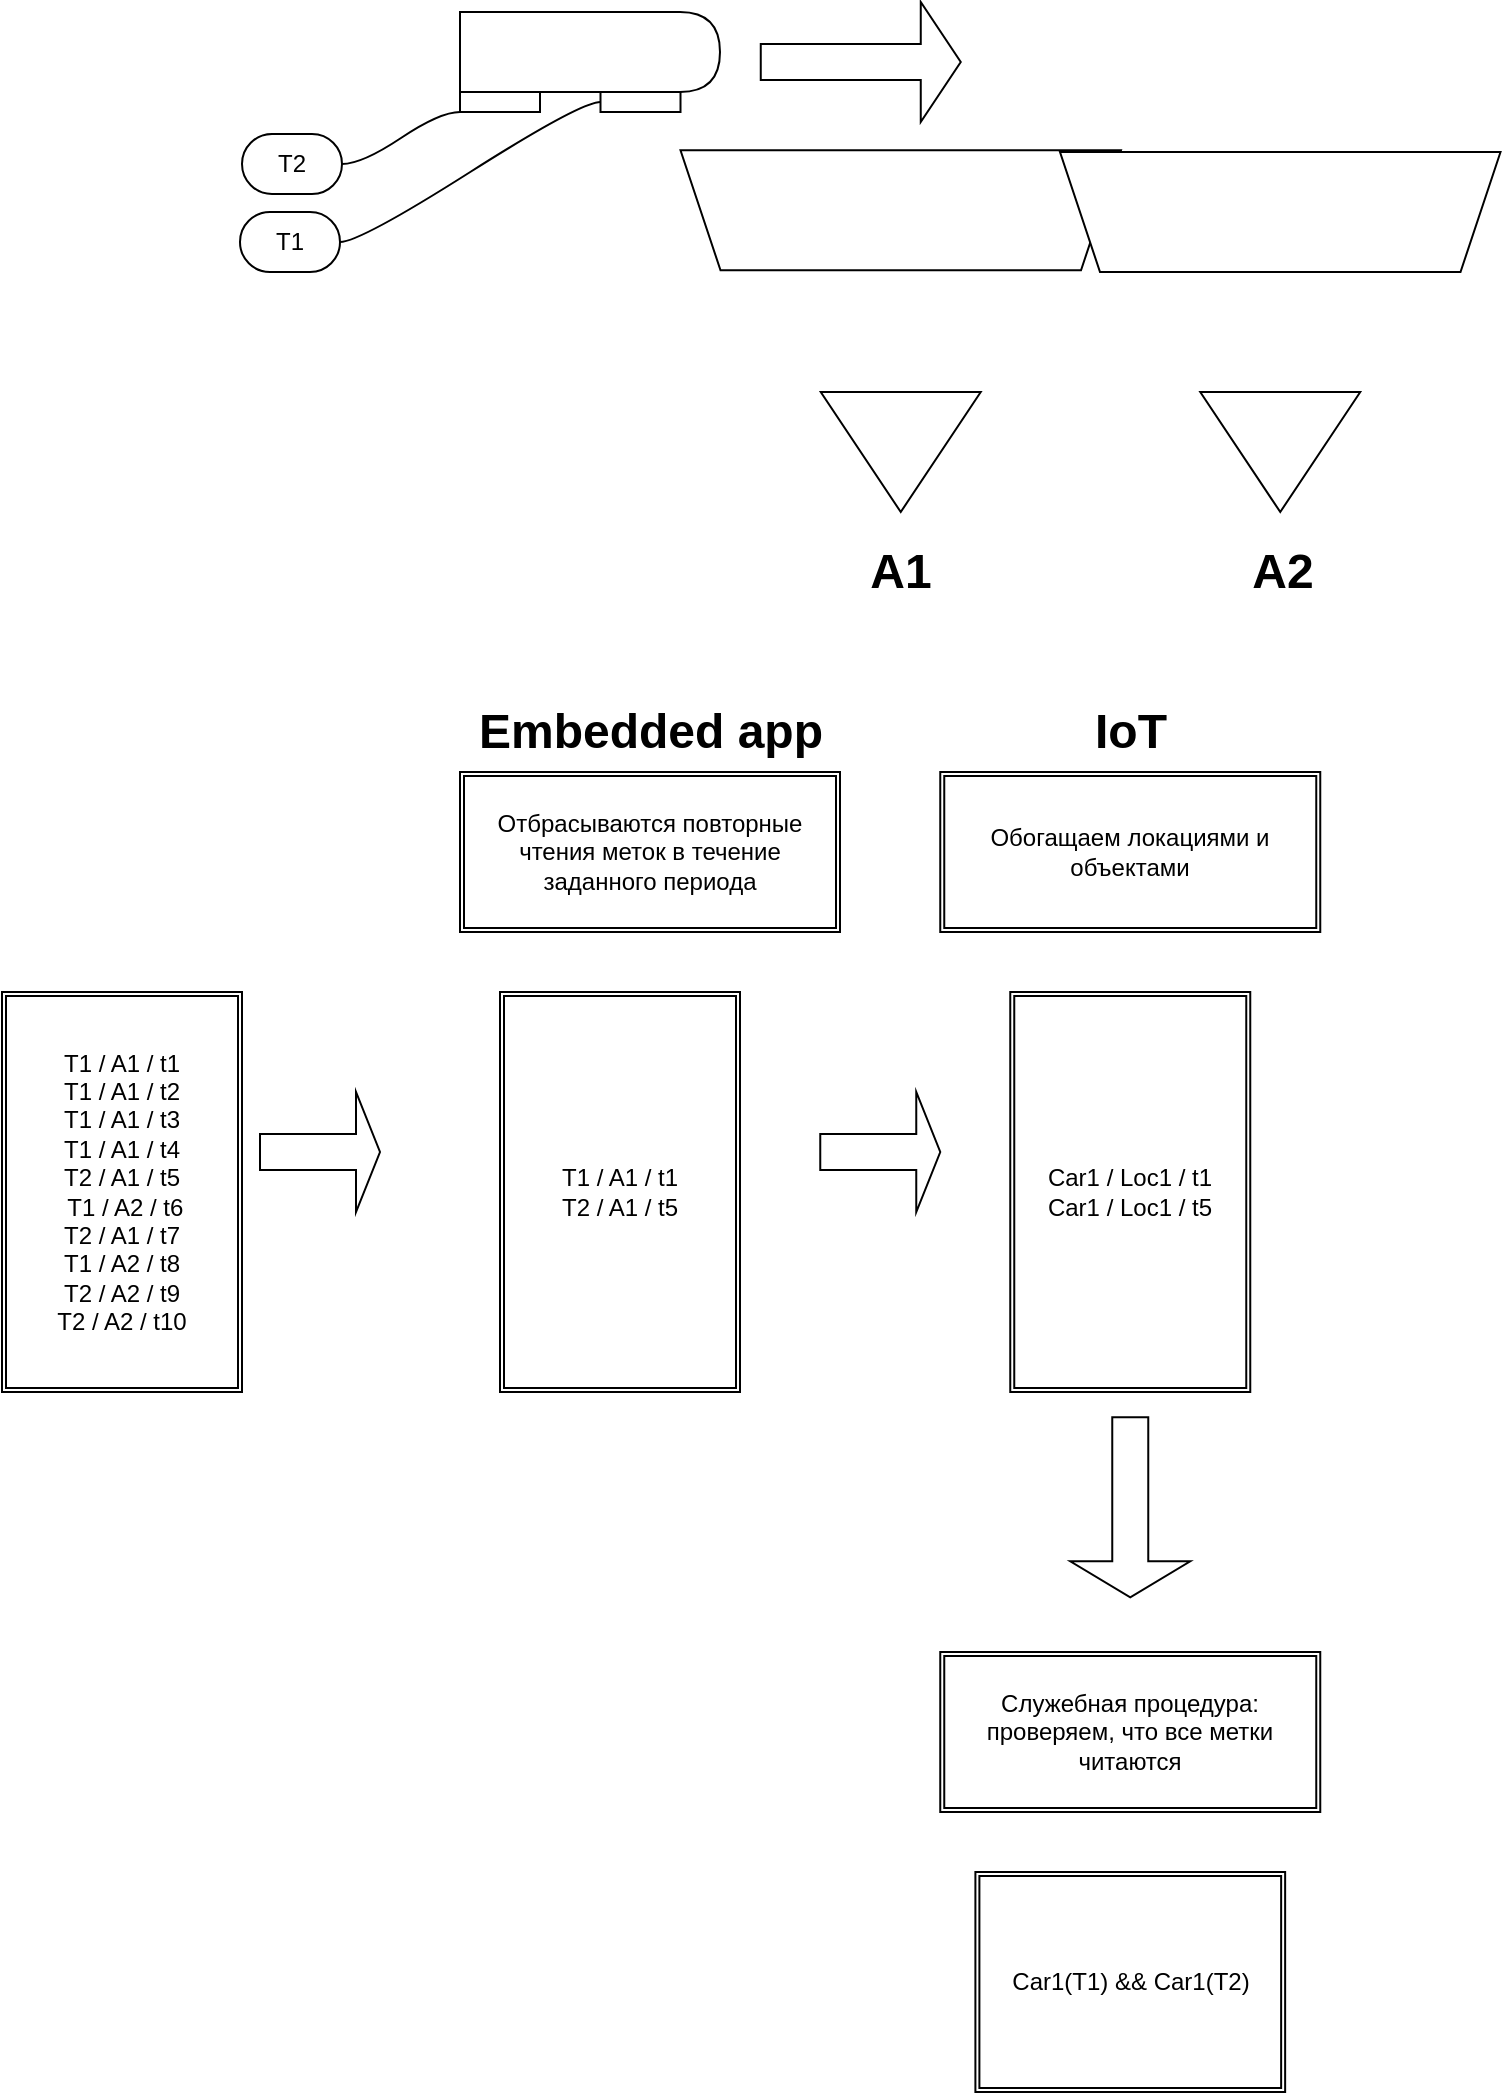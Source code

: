 <mxfile version="20.0.1" type="github">
  <diagram id="IJDsXqmy4gCI-NuARtEF" name="Page-1">
    <mxGraphModel dx="2074" dy="706" grid="1" gridSize="10" guides="1" tooltips="1" connect="1" arrows="1" fold="1" page="1" pageScale="1" pageWidth="827" pageHeight="1169" math="0" shadow="0">
      <root>
        <mxCell id="0" />
        <mxCell id="1" parent="0" />
        <mxCell id="cIAghADMtErcX50ljT2k-3" value="" style="triangle;whiteSpace=wrap;html=1;rotation=90;" vertex="1" parent="1">
          <mxGeometry x="250.38" y="200" width="60" height="80" as="geometry" />
        </mxCell>
        <mxCell id="cIAghADMtErcX50ljT2k-4" value="" style="triangle;whiteSpace=wrap;html=1;rotation=90;fontStyle=1" vertex="1" parent="1">
          <mxGeometry x="440.13" y="200" width="60" height="80" as="geometry" />
        </mxCell>
        <mxCell id="cIAghADMtErcX50ljT2k-5" value="" style="shape=trapezoid;perimeter=trapezoidPerimeter;whiteSpace=wrap;html=1;fixedSize=1;rotation=-180;" vertex="1" parent="1">
          <mxGeometry x="170.25" y="89.13" width="220.26" height="60" as="geometry" />
        </mxCell>
        <mxCell id="cIAghADMtErcX50ljT2k-6" value="" style="shape=trapezoid;perimeter=trapezoidPerimeter;whiteSpace=wrap;html=1;fixedSize=1;rotation=-180;" vertex="1" parent="1">
          <mxGeometry x="360" y="90" width="220.26" height="60" as="geometry" />
        </mxCell>
        <mxCell id="cIAghADMtErcX50ljT2k-9" value="T2" style="whiteSpace=wrap;html=1;rounded=1;arcSize=50;align=center;verticalAlign=middle;strokeWidth=1;autosize=1;spacing=4;treeFolding=1;treeMoving=1;newEdgeStyle={&quot;edgeStyle&quot;:&quot;entityRelationEdgeStyle&quot;,&quot;startArrow&quot;:&quot;none&quot;,&quot;endArrow&quot;:&quot;none&quot;,&quot;segment&quot;:10,&quot;curved&quot;:1};" vertex="1" parent="1">
          <mxGeometry x="-49" y="81" width="50" height="30" as="geometry" />
        </mxCell>
        <mxCell id="cIAghADMtErcX50ljT2k-10" value="" style="edgeStyle=entityRelationEdgeStyle;startArrow=none;endArrow=none;segment=10;curved=1;rounded=0;exitX=0;exitY=1;exitDx=0;exitDy=0;" edge="1" target="cIAghADMtErcX50ljT2k-9" parent="1" source="cIAghADMtErcX50ljT2k-7">
          <mxGeometry relative="1" as="geometry">
            <mxPoint x="2" y="30" as="sourcePoint" />
          </mxGeometry>
        </mxCell>
        <mxCell id="cIAghADMtErcX50ljT2k-11" value="T1" style="whiteSpace=wrap;html=1;rounded=1;arcSize=50;align=center;verticalAlign=middle;strokeWidth=1;autosize=1;spacing=4;treeFolding=1;treeMoving=1;newEdgeStyle={&quot;edgeStyle&quot;:&quot;entityRelationEdgeStyle&quot;,&quot;startArrow&quot;:&quot;none&quot;,&quot;endArrow&quot;:&quot;none&quot;,&quot;segment&quot;:10,&quot;curved&quot;:1};" vertex="1" parent="1">
          <mxGeometry x="-50" y="120" width="50" height="30" as="geometry" />
        </mxCell>
        <mxCell id="cIAghADMtErcX50ljT2k-12" value="" style="edgeStyle=entityRelationEdgeStyle;startArrow=none;endArrow=none;segment=10;curved=1;rounded=0;exitX=0;exitY=0.5;exitDx=0;exitDy=0;" edge="1" target="cIAghADMtErcX50ljT2k-11" parent="1" source="cIAghADMtErcX50ljT2k-8">
          <mxGeometry relative="1" as="geometry">
            <mxPoint x="-112" y="214" as="sourcePoint" />
          </mxGeometry>
        </mxCell>
        <mxCell id="cIAghADMtErcX50ljT2k-13" value="" style="group" vertex="1" connectable="0" parent="1">
          <mxGeometry x="60" y="20" width="130" height="50" as="geometry" />
        </mxCell>
        <mxCell id="cIAghADMtErcX50ljT2k-1" value="" style="shape=delay;whiteSpace=wrap;html=1;" vertex="1" parent="cIAghADMtErcX50ljT2k-13">
          <mxGeometry width="130" height="40" as="geometry" />
        </mxCell>
        <mxCell id="cIAghADMtErcX50ljT2k-7" value="" style="rounded=0;whiteSpace=wrap;html=1;" vertex="1" parent="cIAghADMtErcX50ljT2k-13">
          <mxGeometry y="40" width="40" height="10" as="geometry" />
        </mxCell>
        <mxCell id="cIAghADMtErcX50ljT2k-8" value="" style="rounded=0;whiteSpace=wrap;html=1;" vertex="1" parent="cIAghADMtErcX50ljT2k-13">
          <mxGeometry x="70.25" y="40" width="40" height="10" as="geometry" />
        </mxCell>
        <mxCell id="cIAghADMtErcX50ljT2k-14" value="A1" style="text;strokeColor=none;fillColor=none;html=1;fontSize=24;fontStyle=1;verticalAlign=middle;align=center;" vertex="1" parent="1">
          <mxGeometry x="230" y="280" width="100" height="40" as="geometry" />
        </mxCell>
        <mxCell id="cIAghADMtErcX50ljT2k-15" value="A2" style="text;strokeColor=none;fillColor=none;html=1;fontSize=24;fontStyle=1;verticalAlign=middle;align=center;" vertex="1" parent="1">
          <mxGeometry x="421.13" y="280" width="100" height="40" as="geometry" />
        </mxCell>
        <mxCell id="cIAghADMtErcX50ljT2k-16" value="" style="shape=singleArrow;whiteSpace=wrap;html=1;" vertex="1" parent="1">
          <mxGeometry x="210.38" y="15" width="100" height="60" as="geometry" />
        </mxCell>
        <mxCell id="cIAghADMtErcX50ljT2k-17" value="T1 / A1 / t1&lt;br&gt;T1 / A1 / t2&lt;br&gt;T1 / A1 / t3&lt;br&gt;T1 / A1 / t4&lt;br&gt;T2 / A1 / t5&lt;br&gt;&amp;nbsp;T1 / A2 / t6&lt;br&gt;T2 / A1 / t7&lt;br&gt;T1 / A2 / t8&lt;br&gt;T2 / A2 / t9&lt;br&gt;T2 / A2 / t10" style="shape=ext;double=1;rounded=0;whiteSpace=wrap;html=1;" vertex="1" parent="1">
          <mxGeometry x="-169" y="510" width="120" height="200" as="geometry" />
        </mxCell>
        <mxCell id="cIAghADMtErcX50ljT2k-19" value="Embedded app" style="text;strokeColor=none;fillColor=none;html=1;fontSize=24;fontStyle=1;verticalAlign=middle;align=center;" vertex="1" parent="1">
          <mxGeometry x="50" y="360" width="210" height="40" as="geometry" />
        </mxCell>
        <mxCell id="cIAghADMtErcX50ljT2k-20" value="" style="shape=singleArrow;whiteSpace=wrap;html=1;" vertex="1" parent="1">
          <mxGeometry x="-40" y="560" width="60" height="60" as="geometry" />
        </mxCell>
        <mxCell id="cIAghADMtErcX50ljT2k-21" value="Отбрасываются повторные чтения меток в течение заданного периода" style="shape=ext;double=1;rounded=0;whiteSpace=wrap;html=1;" vertex="1" parent="1">
          <mxGeometry x="60" y="400" width="190" height="80" as="geometry" />
        </mxCell>
        <mxCell id="cIAghADMtErcX50ljT2k-22" value="T1 / A1 / t1&lt;br&gt;T2 / A1 / t5" style="shape=ext;double=1;rounded=0;whiteSpace=wrap;html=1;" vertex="1" parent="1">
          <mxGeometry x="80" y="510" width="120" height="200" as="geometry" />
        </mxCell>
        <mxCell id="cIAghADMtErcX50ljT2k-23" value="IoT" style="text;strokeColor=none;fillColor=none;html=1;fontSize=24;fontStyle=1;verticalAlign=middle;align=center;" vertex="1" parent="1">
          <mxGeometry x="290.13" y="360" width="210" height="40" as="geometry" />
        </mxCell>
        <mxCell id="cIAghADMtErcX50ljT2k-24" value="Обогащаем локациями и объектами" style="shape=ext;double=1;rounded=0;whiteSpace=wrap;html=1;" vertex="1" parent="1">
          <mxGeometry x="300.13" y="400" width="190" height="80" as="geometry" />
        </mxCell>
        <mxCell id="cIAghADMtErcX50ljT2k-25" value="Car1 / Loc1 / t1&lt;br&gt;Car1 / Loc1 / t5" style="shape=ext;double=1;rounded=0;whiteSpace=wrap;html=1;" vertex="1" parent="1">
          <mxGeometry x="335.13" y="510" width="120" height="200" as="geometry" />
        </mxCell>
        <mxCell id="cIAghADMtErcX50ljT2k-26" value="Служебная процедура:&lt;br&gt;проверяем, что все метки читаются" style="shape=ext;double=1;rounded=0;whiteSpace=wrap;html=1;" vertex="1" parent="1">
          <mxGeometry x="300.13" y="840" width="190" height="80" as="geometry" />
        </mxCell>
        <mxCell id="cIAghADMtErcX50ljT2k-27" value="Car1(T1) &amp;amp;&amp;amp; Car1(T2)" style="shape=ext;double=1;rounded=0;whiteSpace=wrap;html=1;" vertex="1" parent="1">
          <mxGeometry x="317.7" y="950" width="154.87" height="110" as="geometry" />
        </mxCell>
        <mxCell id="cIAghADMtErcX50ljT2k-29" value="" style="shape=singleArrow;whiteSpace=wrap;html=1;" vertex="1" parent="1">
          <mxGeometry x="240.13" y="560" width="60" height="60" as="geometry" />
        </mxCell>
        <mxCell id="cIAghADMtErcX50ljT2k-30" value="" style="shape=singleArrow;whiteSpace=wrap;html=1;rotation=90;" vertex="1" parent="1">
          <mxGeometry x="350.13" y="737.66" width="90" height="60" as="geometry" />
        </mxCell>
      </root>
    </mxGraphModel>
  </diagram>
</mxfile>
